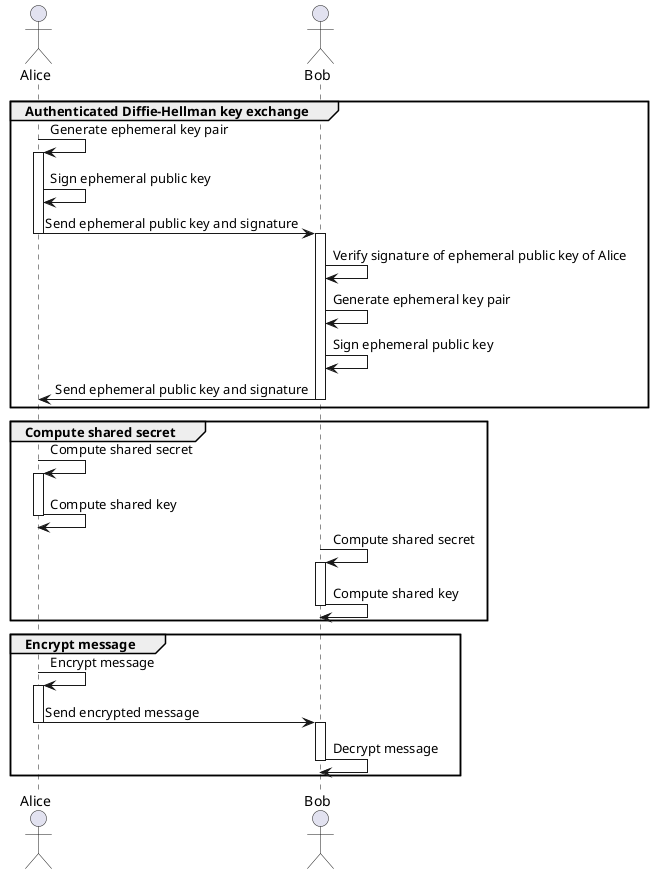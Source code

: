 @startuml
actor Alice
actor Bob

group Authenticated Diffie-Hellman key exchange
    
    Alice -> Alice: Generate ephemeral key pair
    activate Alice
    Alice -> Alice: Sign ephemeral public key
    Alice -> Bob: Send ephemeral public key and signature
    deactivate Alice

    activate Bob
    Bob -> Bob: Verify signature of ephemeral public key of Alice
    Bob -> Bob: Generate ephemeral key pair
    Bob -> Bob: Sign ephemeral public key
    Bob -> Alice: Send ephemeral public key and signature
    deactivate Bob
end

group Compute shared secret
    
    Alice -> Alice: Compute shared secret
    activate Alice
    Alice -> Alice: Compute shared key
    deactivate Alice

    
    Bob -> Bob: Compute shared secret
    activate Bob
    Bob -> Bob: Compute shared key
    deactivate Bob
end

group Encrypt message
    
    Alice -> Alice: Encrypt message
    activate Alice
    Alice -> Bob: Send encrypted message
    deactivate Alice

    activate Bob
    Bob -> Bob: Decrypt message
    deactivate Bob
end

@enduml